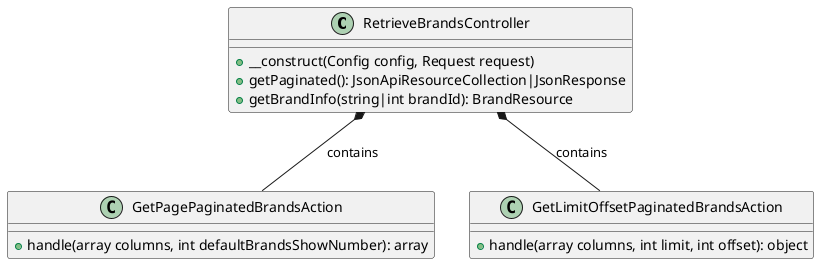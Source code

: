 @startuml

class RetrieveBrandsController {
    + __construct(Config config, Request request)
    + getPaginated(): JsonApiResourceCollection|JsonResponse
    + getBrandInfo(string|int brandId): BrandResource
}

class GetPagePaginatedBrandsAction {
    + handle(array columns, int defaultBrandsShowNumber): array
}

class GetLimitOffsetPaginatedBrandsAction {
    + handle(array columns, int limit, int offset): object
}

RetrieveBrandsController *-- GetPagePaginatedBrandsAction : contains
RetrieveBrandsController *-- GetLimitOffsetPaginatedBrandsAction : contains

@enduml
